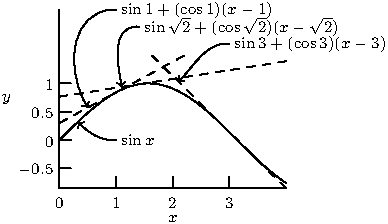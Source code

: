 import graph;
import math;
defaultpen(fontsize(8pt));
// size(3cm,0);
unitsize(1cm);

real f(real x) { return sin(x); }
real g1(real x) { return sin(1)+cos(1)*(x-1); }
real g2(real x) { return sin(sqrt(2))+cos(sqrt(2))*(x-sqrt(2)); }
real g3(real x) { return sin(3)+cos(3)*(x-3); }

real ymin=-1.5;
real ymax= 1.5;

bool3 boundf(real x) { real y=f(x);   return ymin <= y && y <= ymax; }
bool3 boundg1(real x) { real y=g1(x); return ymin <= y && y <= ymax; }
bool3 boundg2(real x) { real y=g2(x); return ymin <= y && y <= ymax; }
bool3 boundg3(real x) { real y=g3(x); return ymin <= y && y <= ymax; }

real xmin=0;
real xmax=4;

// draw(graph(g1,cond=boundg1,xmin,xmax,operator ..),dashed);
// draw(graph(g2,cond=boundg2,xmin,xmax,operator ..),dashed);
// draw(graph(g3,cond=boundg3,xmin,xmax,operator ..),dashed);

typedef real r_r(real x);
typedef bool3 r_b3(real x);

void labpath(pair lp, real x0, r_r g, string tex, pair dir)
{
  real m=(g(x0+1e-6)-g(x0-1e-6))/(2e-6);
  pair u=(-m,1)/sqrt(m*m+1);
  pair p0=(x0,g(x0));
  if (p0.y>lp.y) {
    u=-u;
  }

  draw(lp..(lp-0.1*dir)..((x0,g(x0))+0.1*u)..(x0,g(x0)),arrow=Arrow(TeXHead));
  label(tex,lp,dir);
}

void tangent(pair lp, real x0, string tex, r_r g, r_b3 p)
{
  draw(graph(g,cond=p,xmin,xmax,operator ..),dashed);
  labpath(lp,x0,g,tex,E);
}
  
{
  draw(graph(f,cond=boundf,xmin,xmax,operator --));
  pair lp=(1,0);
  real x0=0.33;
  labpath(lp,x0,f,"$\sin x$",E);
}

tangent((1,2.30),0.5,"$\sin 1+(\cos 1) (x-1)$",g1,boundg1);
tangent((sqrt(2),2), 1.10, "$\sin \sqrt{2} +(\cos \sqrt{2}) (x-\sqrt{2})$",g2,boundg2);
tangent((3,1.70),2.10,"$\sin 3 +(\cos 3) (x-3)$",g3,boundg3);

xaxis("$x$",Bottom,LeftTicks(Label(fontsize(8pt)),new real[]{0,1,2,3}));
yaxis("$y$",Left,RightTicks(Label(fontsize(8pt)),new real[]{-1,-0.5,0,0.5,1}));

